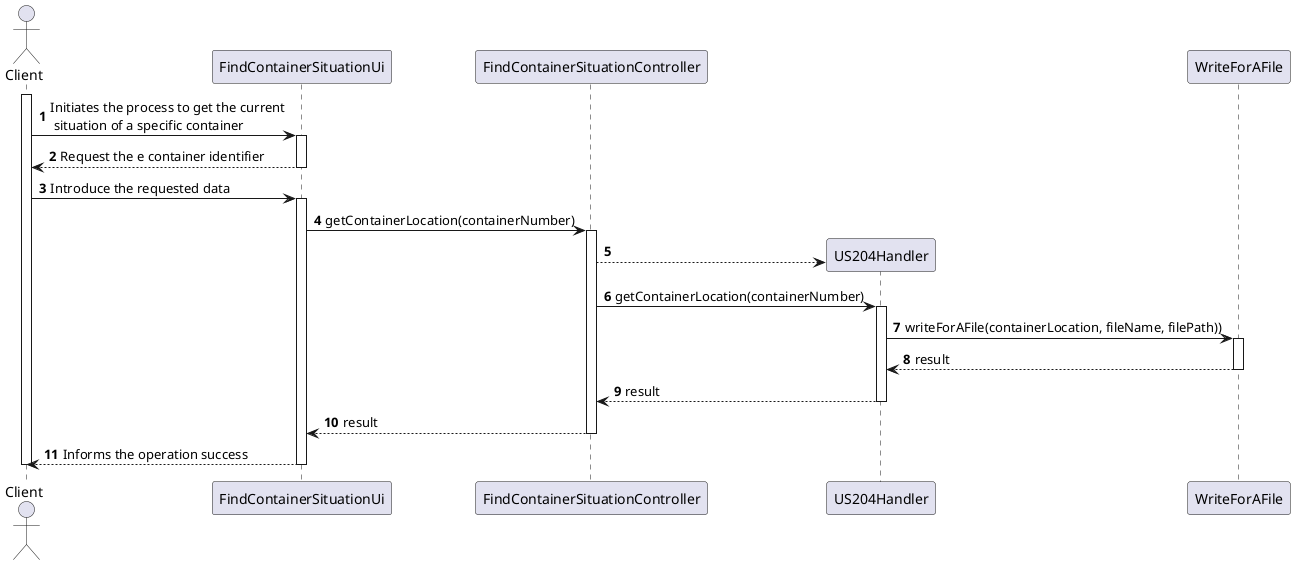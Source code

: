 @startuml
autonumber

actor "Client" as C
participant "FindContainerSituationUi" as UI
participant "FindContainerSituationController" as CTRL
participant "US204Handler" as handler
participant "WriteForAFile" as writer

activate C
C -> UI:  Initiates the process to get the current\n situation of a specific container
activate UI
UI --> C : Request the e container identifier
deactivate UI
C -> UI : Introduce the requested data
activate UI
UI -> CTRL: getContainerLocation(containerNumber)
activate CTRL
CTRL --> handler**
CTRL -> handler: getContainerLocation(containerNumber)
activate handler
handler->writer:writeForAFile(containerLocation, fileName, filePath))
activate writer
writer --> handler: result
deactivate writer
handler --> CTRL: result
deactivate handler
CTRL-->UI: result
deactivate CTRL
UI-->C :Informs the operation success
deactivate UI
deactivate C
@enduml



activate C

C -> CSUI: want to know the current status of a specific container
activate CSUI
CSUI --> C: asks for container code (id)
deactivate CSUI
C -> CSUI:  type the requested data.

activate CSUI
CSUI -> COC: createUS204 (id)
activate COC

COC -> US: create (id)
activate US


US -> US:initialize (id)
US -> WT: WriteToFile(info)
activate WT
deactivate WT


deactivate COC
CSUI --> C: shows the information.

deactivate CSUI
deactivate C
@enduml